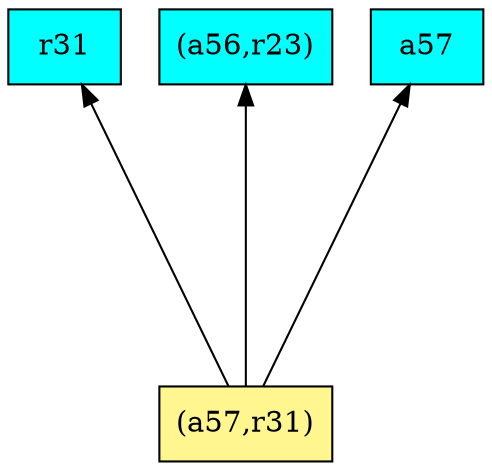 digraph G {
rankdir=BT;ranksep="2.0";
"r31" [shape=record,fillcolor=cyan,style=filled,label="{r31}"];
"(a56,r23)" [shape=record,fillcolor=cyan,style=filled,label="{(a56,r23)}"];
"a57" [shape=record,fillcolor=cyan,style=filled,label="{a57}"];
"(a57,r31)" [shape=record,fillcolor=khaki1,style=filled,label="{(a57,r31)}"];
"(a57,r31)" -> "r31"
"(a57,r31)" -> "(a56,r23)"
"(a57,r31)" -> "a57"
}